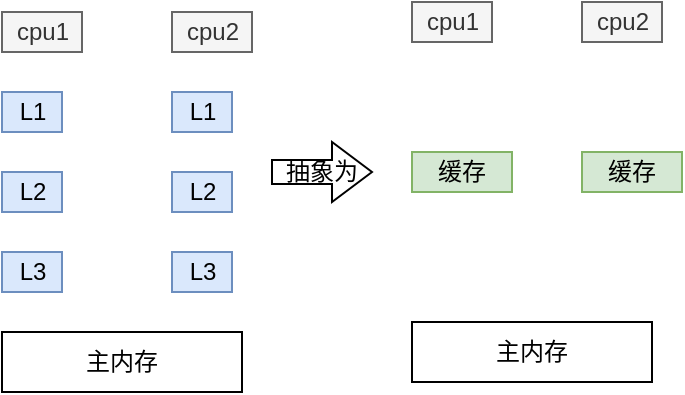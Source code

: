 <mxfile version="17.2.4" type="github">
  <diagram id="H0dOuqYWmOJNKVFwIARc" name="第 1 页">
    <mxGraphModel dx="786" dy="417" grid="1" gridSize="10" guides="1" tooltips="1" connect="1" arrows="1" fold="1" page="1" pageScale="1" pageWidth="827" pageHeight="1169" math="0" shadow="0">
      <root>
        <mxCell id="0" />
        <mxCell id="1" parent="0" />
        <mxCell id="GsT2PU1t-_YqZshCA7P9-1" value="cpu1" style="text;html=1;align=center;verticalAlign=middle;resizable=0;points=[];autosize=1;strokeColor=#666666;fillColor=#f5f5f5;fontColor=#333333;" vertex="1" parent="1">
          <mxGeometry x="165" y="110" width="40" height="20" as="geometry" />
        </mxCell>
        <mxCell id="GsT2PU1t-_YqZshCA7P9-2" value="cpu2" style="text;html=1;align=center;verticalAlign=middle;resizable=0;points=[];autosize=1;strokeColor=#666666;fillColor=#f5f5f5;fontColor=#333333;" vertex="1" parent="1">
          <mxGeometry x="250" y="110" width="40" height="20" as="geometry" />
        </mxCell>
        <mxCell id="GsT2PU1t-_YqZshCA7P9-3" value="L1" style="text;html=1;align=center;verticalAlign=middle;resizable=0;points=[];autosize=1;strokeColor=#6c8ebf;fillColor=#dae8fc;" vertex="1" parent="1">
          <mxGeometry x="165" y="150" width="30" height="20" as="geometry" />
        </mxCell>
        <mxCell id="GsT2PU1t-_YqZshCA7P9-4" value="L2" style="text;html=1;align=center;verticalAlign=middle;resizable=0;points=[];autosize=1;strokeColor=#6c8ebf;fillColor=#dae8fc;" vertex="1" parent="1">
          <mxGeometry x="165" y="190" width="30" height="20" as="geometry" />
        </mxCell>
        <mxCell id="GsT2PU1t-_YqZshCA7P9-5" value="L3" style="text;html=1;align=center;verticalAlign=middle;resizable=0;points=[];autosize=1;strokeColor=#6c8ebf;fillColor=#dae8fc;" vertex="1" parent="1">
          <mxGeometry x="165" y="230" width="30" height="20" as="geometry" />
        </mxCell>
        <mxCell id="GsT2PU1t-_YqZshCA7P9-6" value="L1" style="text;html=1;align=center;verticalAlign=middle;resizable=0;points=[];autosize=1;strokeColor=#6c8ebf;fillColor=#dae8fc;" vertex="1" parent="1">
          <mxGeometry x="250" y="150" width="30" height="20" as="geometry" />
        </mxCell>
        <mxCell id="GsT2PU1t-_YqZshCA7P9-7" value="L2" style="text;html=1;align=center;verticalAlign=middle;resizable=0;points=[];autosize=1;strokeColor=#6c8ebf;fillColor=#dae8fc;" vertex="1" parent="1">
          <mxGeometry x="250" y="190" width="30" height="20" as="geometry" />
        </mxCell>
        <mxCell id="GsT2PU1t-_YqZshCA7P9-8" value="L3" style="text;html=1;align=center;verticalAlign=middle;resizable=0;points=[];autosize=1;strokeColor=#6c8ebf;fillColor=#dae8fc;" vertex="1" parent="1">
          <mxGeometry x="250" y="230" width="30" height="20" as="geometry" />
        </mxCell>
        <mxCell id="GsT2PU1t-_YqZshCA7P9-10" value="主内存" style="whiteSpace=wrap;html=1;" vertex="1" parent="1">
          <mxGeometry x="165" y="270" width="120" height="30" as="geometry" />
        </mxCell>
        <mxCell id="GsT2PU1t-_YqZshCA7P9-11" value="cpu1" style="text;html=1;align=center;verticalAlign=middle;resizable=0;points=[];autosize=1;strokeColor=#666666;fillColor=#f5f5f5;fontColor=#333333;" vertex="1" parent="1">
          <mxGeometry x="370" y="105" width="40" height="20" as="geometry" />
        </mxCell>
        <mxCell id="GsT2PU1t-_YqZshCA7P9-12" value="cpu2" style="text;html=1;align=center;verticalAlign=middle;resizable=0;points=[];autosize=1;strokeColor=#666666;fillColor=#f5f5f5;fontColor=#333333;" vertex="1" parent="1">
          <mxGeometry x="455" y="105" width="40" height="20" as="geometry" />
        </mxCell>
        <mxCell id="GsT2PU1t-_YqZshCA7P9-19" value="主内存" style="whiteSpace=wrap;html=1;" vertex="1" parent="1">
          <mxGeometry x="370" y="265" width="120" height="30" as="geometry" />
        </mxCell>
        <mxCell id="GsT2PU1t-_YqZshCA7P9-20" value="缓存" style="whiteSpace=wrap;html=1;fillColor=#d5e8d4;strokeColor=#82b366;" vertex="1" parent="1">
          <mxGeometry x="370" y="180" width="50" height="20" as="geometry" />
        </mxCell>
        <mxCell id="GsT2PU1t-_YqZshCA7P9-21" value="缓存" style="whiteSpace=wrap;html=1;fillColor=#d5e8d4;strokeColor=#82b366;" vertex="1" parent="1">
          <mxGeometry x="455" y="180" width="50" height="20" as="geometry" />
        </mxCell>
        <mxCell id="GsT2PU1t-_YqZshCA7P9-22" value="抽象为" style="shape=singleArrow;whiteSpace=wrap;html=1;arrowWidth=0.4;arrowSize=0.4;" vertex="1" parent="1">
          <mxGeometry x="300" y="175" width="50" height="30" as="geometry" />
        </mxCell>
      </root>
    </mxGraphModel>
  </diagram>
</mxfile>
